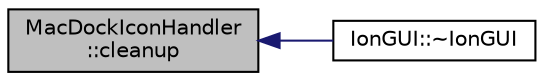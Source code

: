 digraph "MacDockIconHandler::cleanup"
{
  edge [fontname="Helvetica",fontsize="10",labelfontname="Helvetica",labelfontsize="10"];
  node [fontname="Helvetica",fontsize="10",shape=record];
  rankdir="LR";
  Node15 [label="MacDockIconHandler\l::cleanup",height=0.2,width=0.4,color="black", fillcolor="grey75", style="filled", fontcolor="black"];
  Node15 -> Node16 [dir="back",color="midnightblue",fontsize="10",style="solid",fontname="Helvetica"];
  Node16 [label="IonGUI::~IonGUI",height=0.2,width=0.4,color="black", fillcolor="white", style="filled",URL="$class_ion_g_u_i.html#a12e58378d162579da4f7eb4f895903ac"];
}
